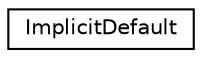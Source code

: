 digraph "Graphical Class Hierarchy"
{
  edge [fontname="Helvetica",fontsize="10",labelfontname="Helvetica",labelfontsize="10"];
  node [fontname="Helvetica",fontsize="10",shape=record];
  rankdir="LR";
  Node0 [label="ImplicitDefault",height=0.2,width=0.4,color="black", fillcolor="white", style="filled",URL="$struct_implicit_default.html"];
}

